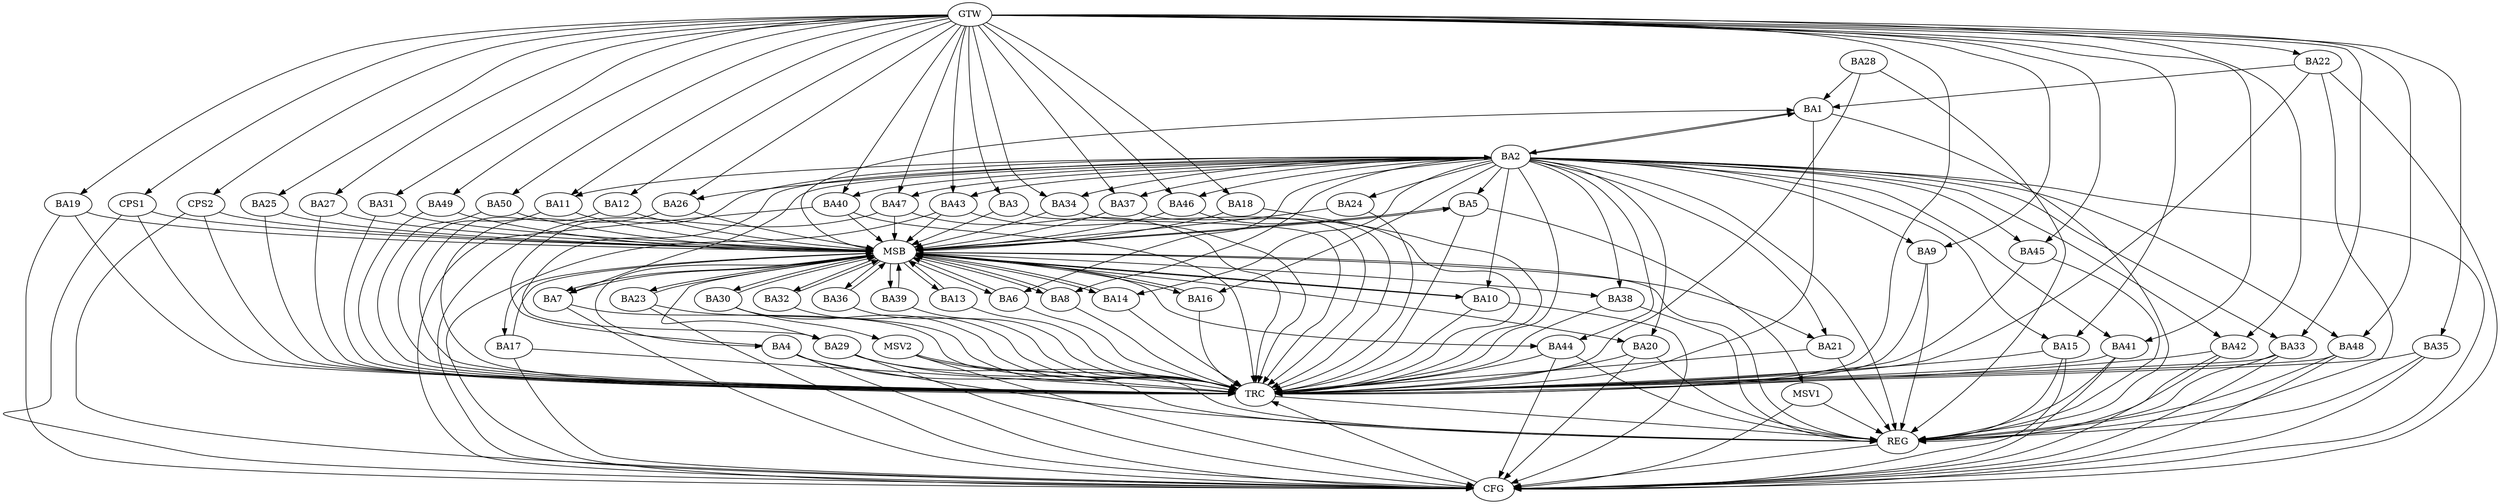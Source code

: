 strict digraph G {
  BA1 [ label="BA1" ];
  BA2 [ label="BA2" ];
  BA3 [ label="BA3" ];
  BA4 [ label="BA4" ];
  BA5 [ label="BA5" ];
  BA6 [ label="BA6" ];
  BA7 [ label="BA7" ];
  BA8 [ label="BA8" ];
  BA9 [ label="BA9" ];
  BA10 [ label="BA10" ];
  BA11 [ label="BA11" ];
  BA12 [ label="BA12" ];
  BA13 [ label="BA13" ];
  BA14 [ label="BA14" ];
  BA15 [ label="BA15" ];
  BA16 [ label="BA16" ];
  BA17 [ label="BA17" ];
  BA18 [ label="BA18" ];
  BA19 [ label="BA19" ];
  BA20 [ label="BA20" ];
  BA21 [ label="BA21" ];
  BA22 [ label="BA22" ];
  BA23 [ label="BA23" ];
  BA24 [ label="BA24" ];
  BA25 [ label="BA25" ];
  BA26 [ label="BA26" ];
  BA27 [ label="BA27" ];
  BA28 [ label="BA28" ];
  BA29 [ label="BA29" ];
  BA30 [ label="BA30" ];
  BA31 [ label="BA31" ];
  BA32 [ label="BA32" ];
  BA33 [ label="BA33" ];
  BA34 [ label="BA34" ];
  BA35 [ label="BA35" ];
  BA36 [ label="BA36" ];
  BA37 [ label="BA37" ];
  BA38 [ label="BA38" ];
  BA39 [ label="BA39" ];
  BA40 [ label="BA40" ];
  BA41 [ label="BA41" ];
  BA42 [ label="BA42" ];
  BA43 [ label="BA43" ];
  BA44 [ label="BA44" ];
  BA45 [ label="BA45" ];
  BA46 [ label="BA46" ];
  BA47 [ label="BA47" ];
  BA48 [ label="BA48" ];
  BA49 [ label="BA49" ];
  BA50 [ label="BA50" ];
  CPS1 [ label="CPS1" ];
  CPS2 [ label="CPS2" ];
  GTW [ label="GTW" ];
  REG [ label="REG" ];
  MSB [ label="MSB" ];
  CFG [ label="CFG" ];
  TRC [ label="TRC" ];
  MSV1 [ label="MSV1" ];
  MSV2 [ label="MSV2" ];
  BA1 -> BA2;
  BA2 -> BA1;
  BA4 -> BA2;
  BA22 -> BA1;
  BA28 -> BA1;
  GTW -> BA3;
  GTW -> BA9;
  GTW -> BA11;
  GTW -> BA12;
  GTW -> BA15;
  GTW -> BA18;
  GTW -> BA19;
  GTW -> BA22;
  GTW -> BA25;
  GTW -> BA26;
  GTW -> BA27;
  GTW -> BA31;
  GTW -> BA33;
  GTW -> BA34;
  GTW -> BA35;
  GTW -> BA37;
  GTW -> BA40;
  GTW -> BA41;
  GTW -> BA42;
  GTW -> BA43;
  GTW -> BA45;
  GTW -> BA46;
  GTW -> BA47;
  GTW -> BA48;
  GTW -> BA49;
  GTW -> BA50;
  GTW -> CPS1;
  GTW -> CPS2;
  BA1 -> REG;
  BA2 -> REG;
  BA4 -> REG;
  BA9 -> REG;
  BA15 -> REG;
  BA20 -> REG;
  BA21 -> REG;
  BA22 -> REG;
  BA28 -> REG;
  BA29 -> REG;
  BA33 -> REG;
  BA35 -> REG;
  BA38 -> REG;
  BA41 -> REG;
  BA42 -> REG;
  BA44 -> REG;
  BA45 -> REG;
  BA48 -> REG;
  BA3 -> MSB;
  MSB -> BA1;
  MSB -> REG;
  BA5 -> MSB;
  BA6 -> MSB;
  BA7 -> MSB;
  BA8 -> MSB;
  MSB -> BA6;
  BA10 -> MSB;
  BA11 -> MSB;
  BA12 -> MSB;
  MSB -> BA4;
  BA13 -> MSB;
  BA14 -> MSB;
  MSB -> BA13;
  BA16 -> MSB;
  MSB -> BA14;
  BA17 -> MSB;
  BA18 -> MSB;
  BA19 -> MSB;
  MSB -> BA16;
  BA23 -> MSB;
  MSB -> BA7;
  BA24 -> MSB;
  BA25 -> MSB;
  BA26 -> MSB;
  MSB -> BA23;
  BA27 -> MSB;
  MSB -> BA10;
  BA30 -> MSB;
  BA31 -> MSB;
  MSB -> BA17;
  BA32 -> MSB;
  BA34 -> MSB;
  BA36 -> MSB;
  BA37 -> MSB;
  BA39 -> MSB;
  MSB -> BA29;
  BA40 -> MSB;
  MSB -> BA39;
  BA43 -> MSB;
  BA46 -> MSB;
  BA47 -> MSB;
  BA49 -> MSB;
  BA50 -> MSB;
  MSB -> BA32;
  CPS1 -> MSB;
  MSB -> BA20;
  MSB -> BA21;
  MSB -> BA36;
  MSB -> BA44;
  MSB -> BA38;
  MSB -> BA30;
  CPS2 -> MSB;
  MSB -> BA8;
  MSB -> BA5;
  BA22 -> CFG;
  BA47 -> CFG;
  BA7 -> CFG;
  BA10 -> CFG;
  BA29 -> CFG;
  BA23 -> CFG;
  BA40 -> CFG;
  BA44 -> CFG;
  BA20 -> CFG;
  BA33 -> CFG;
  CPS2 -> CFG;
  BA41 -> CFG;
  BA17 -> CFG;
  CPS1 -> CFG;
  BA15 -> CFG;
  BA19 -> CFG;
  BA2 -> CFG;
  BA42 -> CFG;
  BA4 -> CFG;
  BA48 -> CFG;
  BA43 -> CFG;
  BA35 -> CFG;
  REG -> CFG;
  BA1 -> TRC;
  BA2 -> TRC;
  BA3 -> TRC;
  BA4 -> TRC;
  BA5 -> TRC;
  BA6 -> TRC;
  BA7 -> TRC;
  BA8 -> TRC;
  BA9 -> TRC;
  BA10 -> TRC;
  BA11 -> TRC;
  BA12 -> TRC;
  BA13 -> TRC;
  BA14 -> TRC;
  BA15 -> TRC;
  BA16 -> TRC;
  BA17 -> TRC;
  BA18 -> TRC;
  BA19 -> TRC;
  BA20 -> TRC;
  BA21 -> TRC;
  BA22 -> TRC;
  BA23 -> TRC;
  BA24 -> TRC;
  BA25 -> TRC;
  BA26 -> TRC;
  BA27 -> TRC;
  BA28 -> TRC;
  BA29 -> TRC;
  BA30 -> TRC;
  BA31 -> TRC;
  BA32 -> TRC;
  BA33 -> TRC;
  BA34 -> TRC;
  BA35 -> TRC;
  BA36 -> TRC;
  BA37 -> TRC;
  BA38 -> TRC;
  BA39 -> TRC;
  BA40 -> TRC;
  BA41 -> TRC;
  BA42 -> TRC;
  BA43 -> TRC;
  BA44 -> TRC;
  BA45 -> TRC;
  BA46 -> TRC;
  BA47 -> TRC;
  BA48 -> TRC;
  BA49 -> TRC;
  BA50 -> TRC;
  CPS1 -> TRC;
  CPS2 -> TRC;
  GTW -> TRC;
  CFG -> TRC;
  TRC -> REG;
  BA2 -> BA5;
  BA2 -> BA7;
  BA2 -> BA43;
  BA2 -> BA21;
  BA2 -> BA42;
  BA2 -> BA6;
  BA2 -> BA20;
  BA2 -> BA47;
  BA2 -> BA37;
  BA2 -> BA38;
  BA2 -> BA33;
  BA2 -> BA24;
  BA2 -> BA34;
  BA2 -> BA9;
  BA2 -> BA46;
  BA2 -> BA14;
  BA2 -> BA15;
  BA2 -> BA16;
  BA2 -> BA41;
  BA2 -> BA10;
  BA2 -> BA29;
  BA2 -> BA48;
  BA2 -> BA40;
  BA2 -> BA45;
  BA2 -> BA11;
  BA2 -> BA8;
  BA2 -> BA44;
  BA2 -> BA26;
  BA5 -> MSV1;
  MSV1 -> REG;
  MSV1 -> CFG;
  BA30 -> MSV2;
  MSV2 -> REG;
  MSV2 -> TRC;
  MSV2 -> CFG;
}
